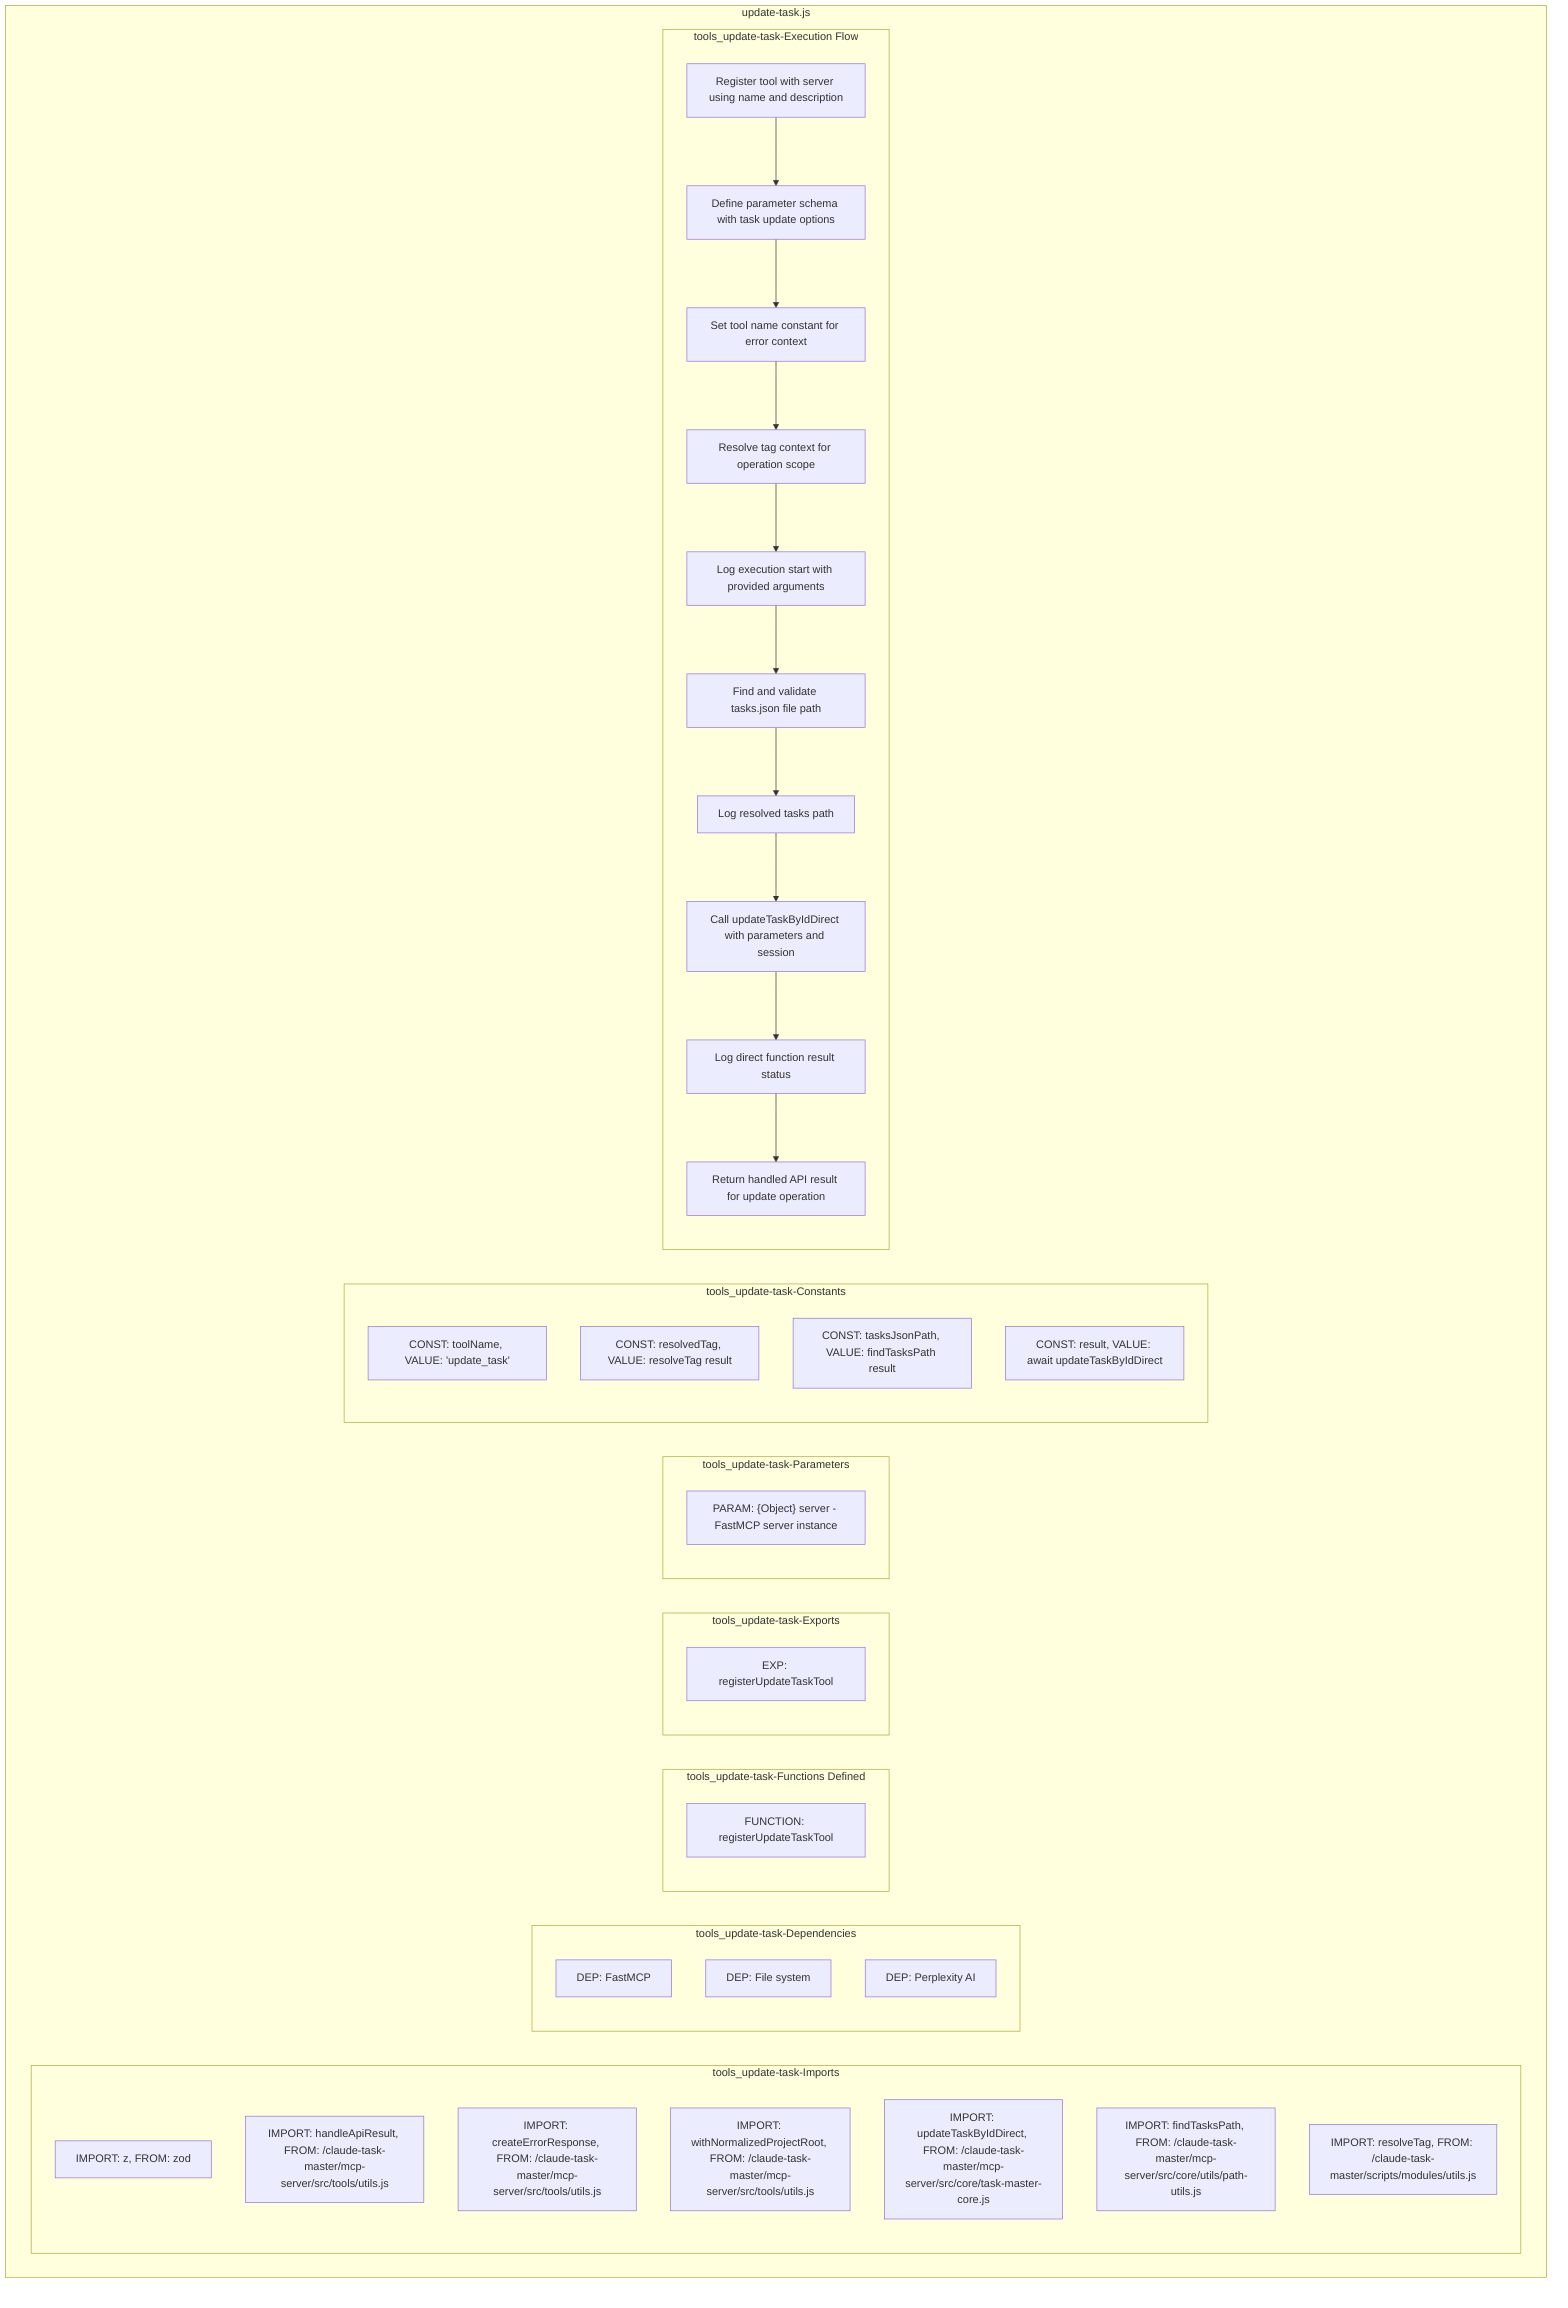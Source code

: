 flowchart TB
    subgraph tools_update-task-Imports["tools_update-task-Imports"]
        I1["IMPORT: z, FROM: zod"]
        I2["IMPORT: handleApiResult, FROM: /claude-task-master/mcp-server/src/tools/utils.js"]
        I3["IMPORT: createErrorResponse, FROM: /claude-task-master/mcp-server/src/tools/utils.js"]
        I4["IMPORT: withNormalizedProjectRoot, FROM: /claude-task-master/mcp-server/src/tools/utils.js"]
        I5["IMPORT: updateTaskByIdDirect, FROM: /claude-task-master/mcp-server/src/core/task-master-core.js"]
        I6["IMPORT: findTasksPath, FROM: /claude-task-master/mcp-server/src/core/utils/path-utils.js"]
        I7["IMPORT: resolveTag, FROM: /claude-task-master/scripts/modules/utils.js"]
    end
    subgraph tools_update-task-Dependencies["tools_update-task-Dependencies"]
        D1["DEP: FastMCP"]
        D2["DEP: File system"]
        D3["DEP: Perplexity AI"]
    end
    subgraph tools_update-task-FunctionsDefined["tools_update-task-Functions Defined"]
        FU1["FUNCTION: registerUpdateTaskTool"]
    end
    subgraph tools_update-task-Exports["tools_update-task-Exports"]
        E1["EXP: registerUpdateTaskTool"]
    end
    subgraph tools_update-task-Parameters["tools_update-task-Parameters"]
        P1["PARAM: {Object} server - FastMCP server instance"]
    end
    subgraph tools_update-task-Constants["tools_update-task-Constants"]
        C1["CONST: toolName, VALUE: 'update_task'"]
        C2["CONST: resolvedTag, VALUE: resolveTag result"]
        C3["CONST: tasksJsonPath, VALUE: findTasksPath result"]
        C4["CONST: result, VALUE: await updateTaskByIdDirect"]
    end
    subgraph tools_update-task-ExecutionFlow["tools_update-task-Execution Flow"]
        FL1["Register tool with server using name and description"]
        FL2["Define parameter schema with task update options"]
        FL3["Set tool name constant for error context"]
        FL4["Resolve tag context for operation scope"]
        FL5["Log execution start with provided arguments"]
        FL6["Find and validate tasks.json file path"]
        FL7["Log resolved tasks path"]
        FL8["Call updateTaskByIdDirect with parameters and session"]
        FL9["Log direct function result status"]
        FL10["Return handled API result for update operation"]
    end
    subgraph tools_update-task["update-task.js"]
        tools_update-task-Imports
        tools_update-task-Dependencies
        tools_update-task-FunctionsDefined
        tools_update-task-Exports
        tools_update-task-Parameters
        tools_update-task-Constants
        tools_update-task-ExecutionFlow
    end
    FL1 --> FL2
    FL2 --> FL3
    FL3 --> FL4
    FL4 --> FL5
    FL5 --> FL6
    FL6 --> FL7
    FL7 --> FL8
    FL8 --> FL9
    FL9 --> FL10